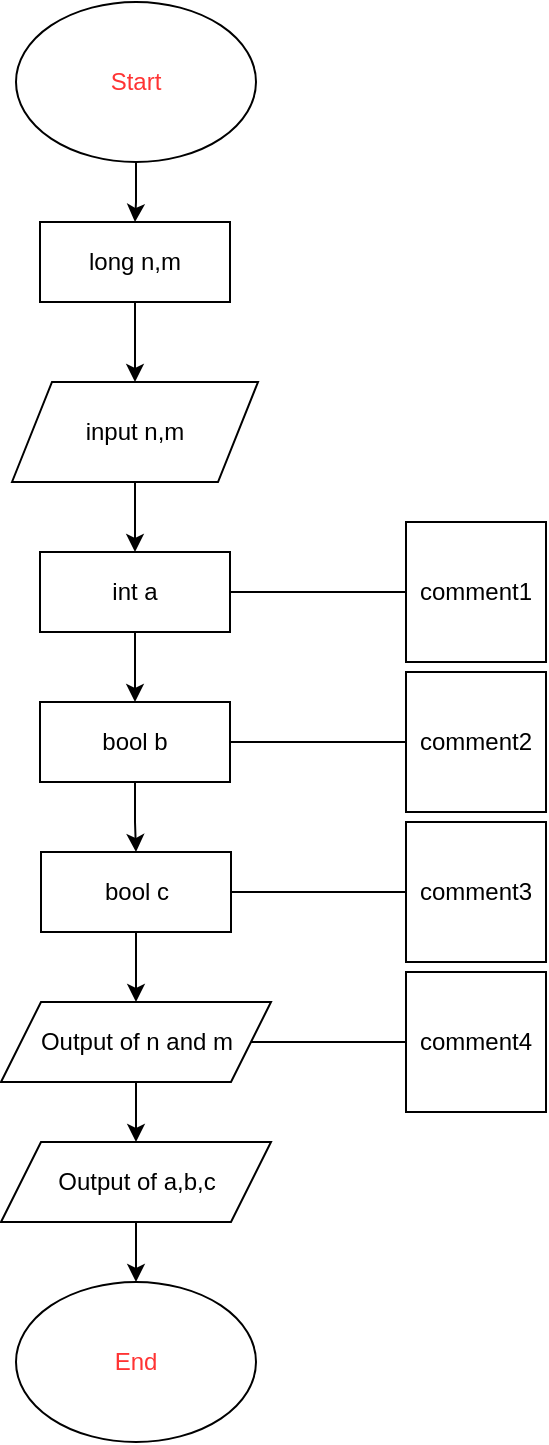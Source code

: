 <mxfile version="24.7.17">
  <diagram name="Страница — 1" id="6pHANtPuxjO4EPtEQiDF">
    <mxGraphModel dx="1221" dy="717" grid="1" gridSize="10" guides="1" tooltips="1" connect="1" arrows="1" fold="1" page="1" pageScale="1" pageWidth="1169" pageHeight="1654" math="0" shadow="0">
      <root>
        <mxCell id="0" />
        <mxCell id="1" parent="0" />
        <mxCell id="XqK7j4EdQwwmgtdQjieb-3" style="edgeStyle=orthogonalEdgeStyle;rounded=0;orthogonalLoop=1;jettySize=auto;html=1;" edge="1" parent="1" source="XqK7j4EdQwwmgtdQjieb-1" target="XqK7j4EdQwwmgtdQjieb-2">
          <mxGeometry relative="1" as="geometry" />
        </mxCell>
        <mxCell id="XqK7j4EdQwwmgtdQjieb-1" value="&lt;font color=&quot;#ff3333&quot;&gt;Start&lt;/font&gt;" style="ellipse;whiteSpace=wrap;html=1;" vertex="1" parent="1">
          <mxGeometry x="525" y="30" width="120" height="80" as="geometry" />
        </mxCell>
        <mxCell id="XqK7j4EdQwwmgtdQjieb-6" style="edgeStyle=orthogonalEdgeStyle;rounded=0;orthogonalLoop=1;jettySize=auto;html=1;" edge="1" parent="1" source="XqK7j4EdQwwmgtdQjieb-2" target="XqK7j4EdQwwmgtdQjieb-4">
          <mxGeometry relative="1" as="geometry" />
        </mxCell>
        <mxCell id="XqK7j4EdQwwmgtdQjieb-2" value="long n,m" style="rounded=0;whiteSpace=wrap;html=1;" vertex="1" parent="1">
          <mxGeometry x="537" y="140" width="95" height="40" as="geometry" />
        </mxCell>
        <mxCell id="XqK7j4EdQwwmgtdQjieb-15" style="edgeStyle=orthogonalEdgeStyle;rounded=0;orthogonalLoop=1;jettySize=auto;html=1;" edge="1" parent="1" source="XqK7j4EdQwwmgtdQjieb-4" target="XqK7j4EdQwwmgtdQjieb-8">
          <mxGeometry relative="1" as="geometry" />
        </mxCell>
        <mxCell id="XqK7j4EdQwwmgtdQjieb-4" value="input n,m" style="shape=parallelogram;perimeter=parallelogramPerimeter;whiteSpace=wrap;html=1;fixedSize=1;" vertex="1" parent="1">
          <mxGeometry x="523" y="220" width="123" height="50" as="geometry" />
        </mxCell>
        <mxCell id="XqK7j4EdQwwmgtdQjieb-24" style="edgeStyle=orthogonalEdgeStyle;rounded=0;orthogonalLoop=1;jettySize=auto;html=1;entryX=0.5;entryY=0;entryDx=0;entryDy=0;" edge="1" parent="1" source="XqK7j4EdQwwmgtdQjieb-8" target="XqK7j4EdQwwmgtdQjieb-16">
          <mxGeometry relative="1" as="geometry" />
        </mxCell>
        <mxCell id="XqK7j4EdQwwmgtdQjieb-8" value="int a" style="rounded=0;whiteSpace=wrap;html=1;" vertex="1" parent="1">
          <mxGeometry x="537" y="305" width="95" height="40" as="geometry" />
        </mxCell>
        <mxCell id="XqK7j4EdQwwmgtdQjieb-9" value="comment1" style="whiteSpace=wrap;html=1;aspect=fixed;" vertex="1" parent="1">
          <mxGeometry x="720" y="290" width="70" height="70" as="geometry" />
        </mxCell>
        <mxCell id="XqK7j4EdQwwmgtdQjieb-12" value="" style="endArrow=none;html=1;rounded=0;entryX=0;entryY=0.5;entryDx=0;entryDy=0;exitX=1;exitY=0.5;exitDx=0;exitDy=0;" edge="1" parent="1" source="XqK7j4EdQwwmgtdQjieb-16" target="XqK7j4EdQwwmgtdQjieb-18">
          <mxGeometry width="50" height="50" relative="1" as="geometry">
            <mxPoint x="632" y="425" as="sourcePoint" />
            <mxPoint x="682" y="375" as="targetPoint" />
          </mxGeometry>
        </mxCell>
        <mxCell id="XqK7j4EdQwwmgtdQjieb-14" value="" style="endArrow=none;html=1;rounded=0;entryX=0;entryY=0.5;entryDx=0;entryDy=0;exitX=1;exitY=0.5;exitDx=0;exitDy=0;" edge="1" parent="1" source="XqK7j4EdQwwmgtdQjieb-8" target="XqK7j4EdQwwmgtdQjieb-9">
          <mxGeometry width="50" height="50" relative="1" as="geometry">
            <mxPoint x="632" y="340" as="sourcePoint" />
            <mxPoint x="682" y="290" as="targetPoint" />
          </mxGeometry>
        </mxCell>
        <mxCell id="XqK7j4EdQwwmgtdQjieb-25" style="edgeStyle=orthogonalEdgeStyle;rounded=0;orthogonalLoop=1;jettySize=auto;html=1;entryX=0.5;entryY=0;entryDx=0;entryDy=0;" edge="1" parent="1" source="XqK7j4EdQwwmgtdQjieb-16" target="XqK7j4EdQwwmgtdQjieb-17">
          <mxGeometry relative="1" as="geometry" />
        </mxCell>
        <mxCell id="XqK7j4EdQwwmgtdQjieb-16" value="bool b" style="rounded=0;whiteSpace=wrap;html=1;" vertex="1" parent="1">
          <mxGeometry x="537" y="380" width="95" height="40" as="geometry" />
        </mxCell>
        <mxCell id="XqK7j4EdQwwmgtdQjieb-27" style="edgeStyle=orthogonalEdgeStyle;rounded=0;orthogonalLoop=1;jettySize=auto;html=1;" edge="1" parent="1" source="XqK7j4EdQwwmgtdQjieb-17" target="XqK7j4EdQwwmgtdQjieb-26">
          <mxGeometry relative="1" as="geometry" />
        </mxCell>
        <mxCell id="XqK7j4EdQwwmgtdQjieb-17" value="bool c" style="rounded=0;whiteSpace=wrap;html=1;" vertex="1" parent="1">
          <mxGeometry x="537.5" y="455" width="95" height="40" as="geometry" />
        </mxCell>
        <mxCell id="XqK7j4EdQwwmgtdQjieb-18" value="comment2" style="whiteSpace=wrap;html=1;aspect=fixed;" vertex="1" parent="1">
          <mxGeometry x="720" y="365" width="70" height="70" as="geometry" />
        </mxCell>
        <mxCell id="XqK7j4EdQwwmgtdQjieb-20" value="comment3" style="whiteSpace=wrap;html=1;aspect=fixed;" vertex="1" parent="1">
          <mxGeometry x="720" y="440" width="70" height="70" as="geometry" />
        </mxCell>
        <mxCell id="XqK7j4EdQwwmgtdQjieb-22" value="" style="endArrow=none;html=1;rounded=0;entryX=0;entryY=0.5;entryDx=0;entryDy=0;exitX=1;exitY=0.5;exitDx=0;exitDy=0;" edge="1" parent="1" source="XqK7j4EdQwwmgtdQjieb-17" target="XqK7j4EdQwwmgtdQjieb-20">
          <mxGeometry width="50" height="50" relative="1" as="geometry">
            <mxPoint x="632.5" y="499.5" as="sourcePoint" />
            <mxPoint x="710.5" y="499.5" as="targetPoint" />
          </mxGeometry>
        </mxCell>
        <mxCell id="XqK7j4EdQwwmgtdQjieb-32" style="edgeStyle=orthogonalEdgeStyle;rounded=0;orthogonalLoop=1;jettySize=auto;html=1;entryX=0.5;entryY=0;entryDx=0;entryDy=0;" edge="1" parent="1" source="XqK7j4EdQwwmgtdQjieb-26" target="XqK7j4EdQwwmgtdQjieb-31">
          <mxGeometry relative="1" as="geometry" />
        </mxCell>
        <mxCell id="XqK7j4EdQwwmgtdQjieb-26" value="Output of n and m" style="shape=parallelogram;perimeter=parallelogramPerimeter;whiteSpace=wrap;html=1;fixedSize=1;" vertex="1" parent="1">
          <mxGeometry x="517.5" y="530" width="135" height="40" as="geometry" />
        </mxCell>
        <mxCell id="XqK7j4EdQwwmgtdQjieb-28" value="comment4" style="whiteSpace=wrap;html=1;aspect=fixed;" vertex="1" parent="1">
          <mxGeometry x="720" y="515" width="70" height="70" as="geometry" />
        </mxCell>
        <mxCell id="XqK7j4EdQwwmgtdQjieb-29" value="" style="endArrow=none;html=1;rounded=0;entryX=0;entryY=0.5;entryDx=0;entryDy=0;exitX=1;exitY=0.5;exitDx=0;exitDy=0;" edge="1" parent="1" source="XqK7j4EdQwwmgtdQjieb-26" target="XqK7j4EdQwwmgtdQjieb-28">
          <mxGeometry width="50" height="50" relative="1" as="geometry">
            <mxPoint x="640" y="580" as="sourcePoint" />
            <mxPoint x="710" y="579.5" as="targetPoint" />
          </mxGeometry>
        </mxCell>
        <mxCell id="XqK7j4EdQwwmgtdQjieb-34" style="edgeStyle=orthogonalEdgeStyle;rounded=0;orthogonalLoop=1;jettySize=auto;html=1;" edge="1" parent="1" source="XqK7j4EdQwwmgtdQjieb-31" target="XqK7j4EdQwwmgtdQjieb-33">
          <mxGeometry relative="1" as="geometry" />
        </mxCell>
        <mxCell id="XqK7j4EdQwwmgtdQjieb-31" value="Output of a,b,c" style="shape=parallelogram;perimeter=parallelogramPerimeter;whiteSpace=wrap;html=1;fixedSize=1;" vertex="1" parent="1">
          <mxGeometry x="517.5" y="600" width="135" height="40" as="geometry" />
        </mxCell>
        <mxCell id="XqK7j4EdQwwmgtdQjieb-33" value="&lt;font color=&quot;#ff3333&quot;&gt;End&lt;/font&gt;" style="ellipse;whiteSpace=wrap;html=1;" vertex="1" parent="1">
          <mxGeometry x="525" y="670" width="120" height="80" as="geometry" />
        </mxCell>
      </root>
    </mxGraphModel>
  </diagram>
</mxfile>
